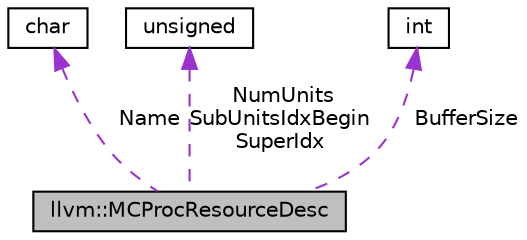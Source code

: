 digraph "llvm::MCProcResourceDesc"
{
 // LATEX_PDF_SIZE
  bgcolor="transparent";
  edge [fontname="Helvetica",fontsize="10",labelfontname="Helvetica",labelfontsize="10"];
  node [fontname="Helvetica",fontsize="10",shape="box"];
  Node1 [label="llvm::MCProcResourceDesc",height=0.2,width=0.4,color="black", fillcolor="grey75", style="filled", fontcolor="black",tooltip="Define a kind of processor resource that will be modeled by the scheduler."];
  Node2 -> Node1 [dir="back",color="darkorchid3",fontsize="10",style="dashed",label=" Name" ,fontname="Helvetica"];
  Node2 [label="char",height=0.2,width=0.4,color="black",URL="$classchar.html",tooltip=" "];
  Node3 -> Node1 [dir="back",color="darkorchid3",fontsize="10",style="dashed",label=" NumUnits\nSubUnitsIdxBegin\nSuperIdx" ,fontname="Helvetica"];
  Node3 [label="unsigned",height=0.2,width=0.4,color="black",URL="$classunsigned.html",tooltip=" "];
  Node4 -> Node1 [dir="back",color="darkorchid3",fontsize="10",style="dashed",label=" BufferSize" ,fontname="Helvetica"];
  Node4 [label="int",height=0.2,width=0.4,color="black",tooltip=" "];
}
